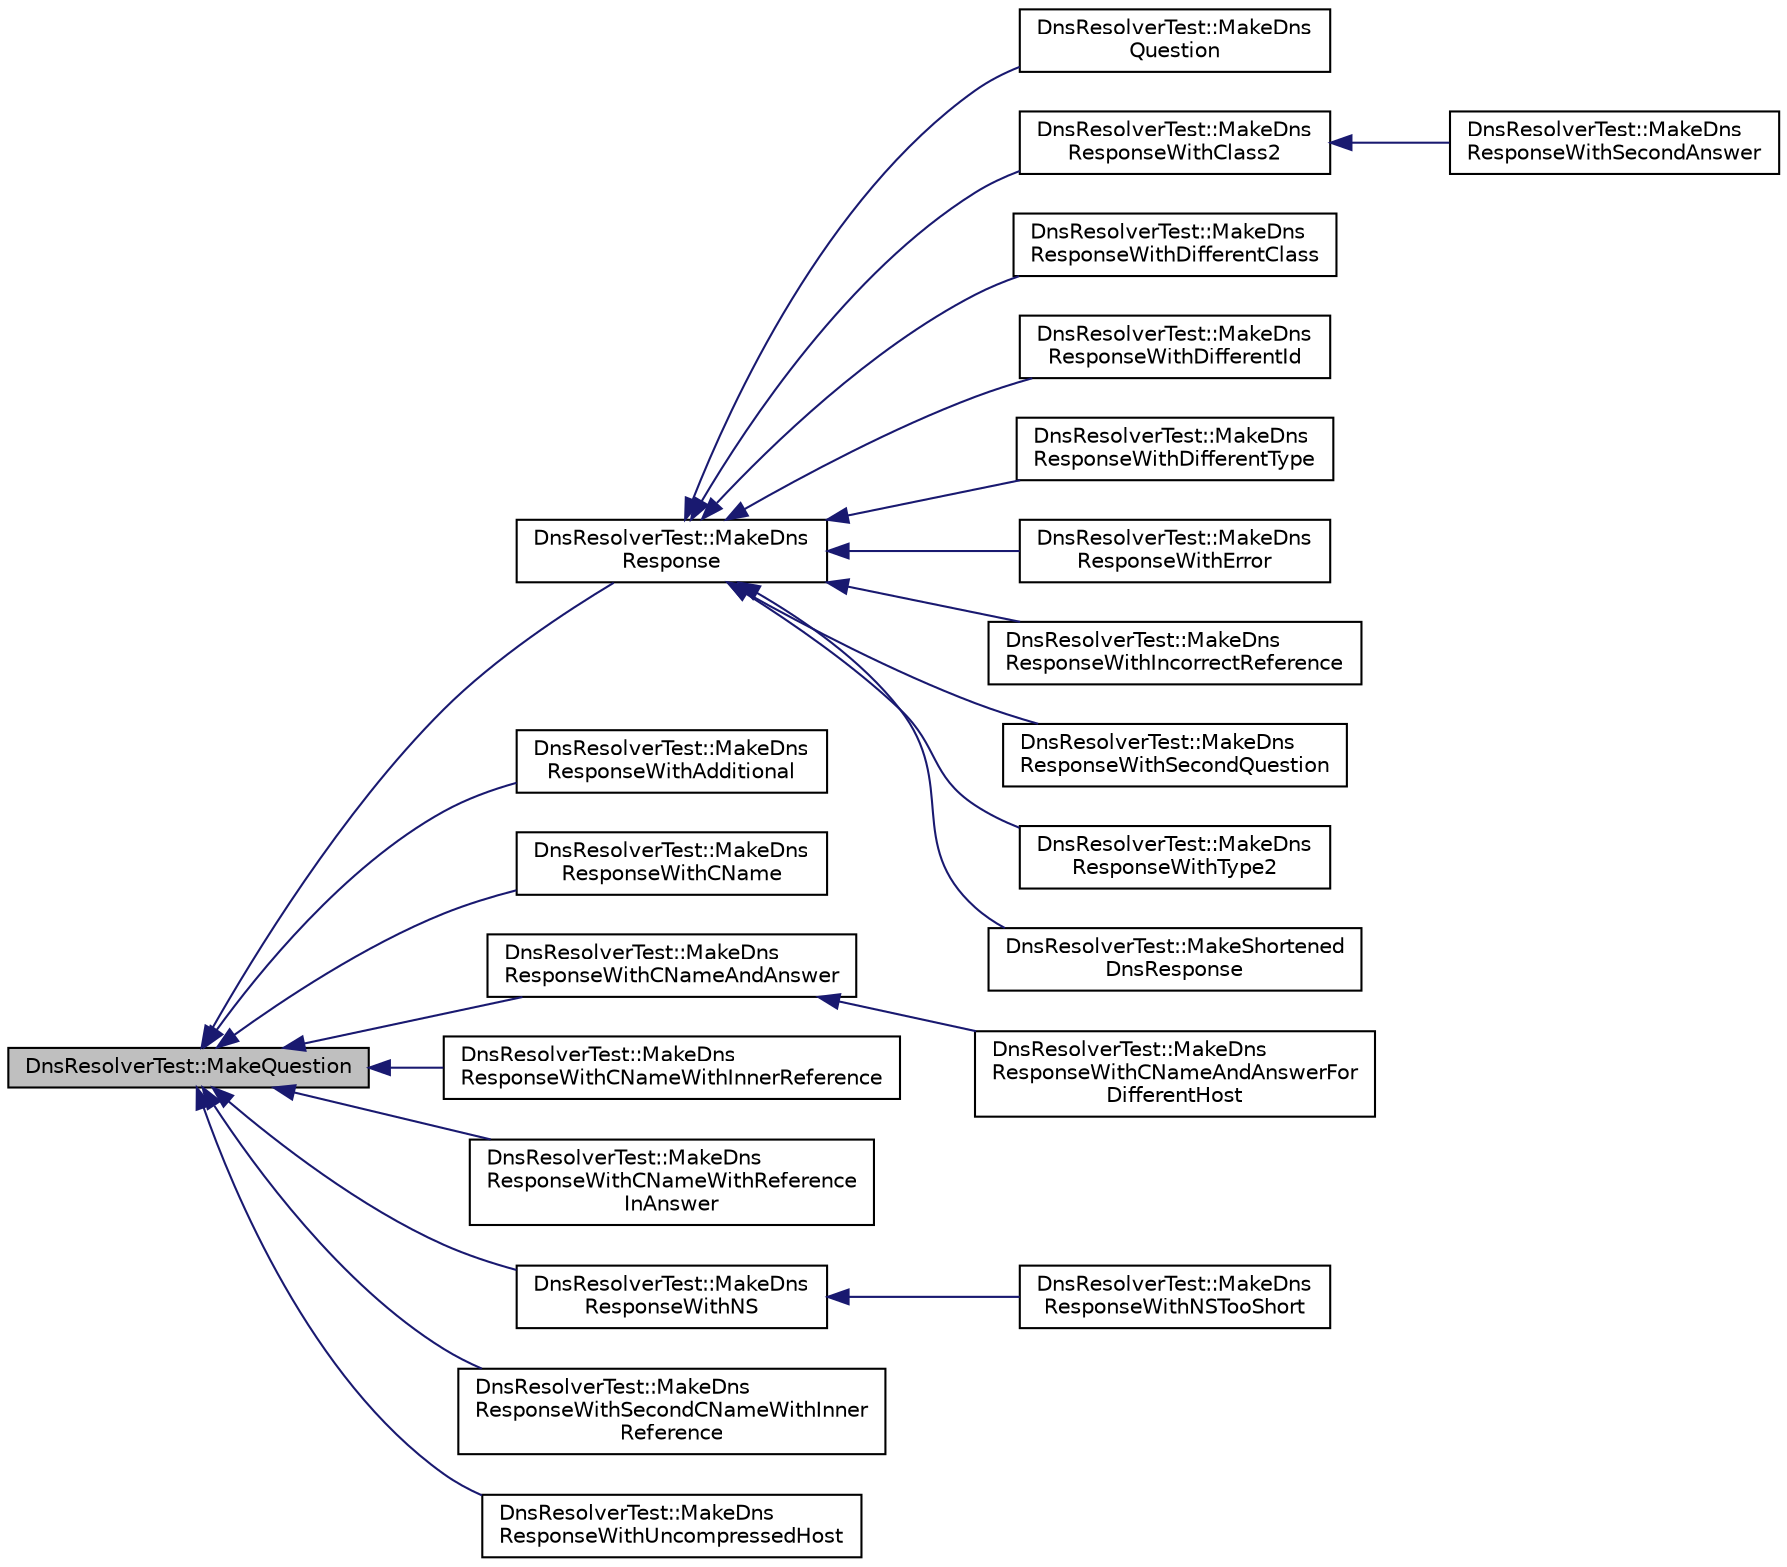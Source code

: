 digraph "DnsResolverTest::MakeQuestion"
{
 // INTERACTIVE_SVG=YES
  edge [fontname="Helvetica",fontsize="10",labelfontname="Helvetica",labelfontsize="10"];
  node [fontname="Helvetica",fontsize="10",shape=record];
  rankdir="LR";
  Node699 [label="DnsResolverTest::MakeQuestion",height=0.2,width=0.4,color="black", fillcolor="grey75", style="filled", fontcolor="black"];
  Node699 -> Node700 [dir="back",color="midnightblue",fontsize="10",style="solid",fontname="Helvetica"];
  Node700 [label="DnsResolverTest::MakeDns\lResponse",height=0.2,width=0.4,color="black", fillcolor="white", style="filled",URL="$dd/d31/class_dns_resolver_test.html#a3464206c73c71f573c83ed7d2f315590"];
  Node700 -> Node701 [dir="back",color="midnightblue",fontsize="10",style="solid",fontname="Helvetica"];
  Node701 [label="DnsResolverTest::MakeDns\lQuestion",height=0.2,width=0.4,color="black", fillcolor="white", style="filled",URL="$dd/d31/class_dns_resolver_test.html#a82a4da40710d02032a29f891c3cd9532"];
  Node700 -> Node702 [dir="back",color="midnightblue",fontsize="10",style="solid",fontname="Helvetica"];
  Node702 [label="DnsResolverTest::MakeDns\lResponseWithClass2",height=0.2,width=0.4,color="black", fillcolor="white", style="filled",URL="$dd/d31/class_dns_resolver_test.html#a41342b31a9b5616f8e92a6b4759610a8"];
  Node702 -> Node703 [dir="back",color="midnightblue",fontsize="10",style="solid",fontname="Helvetica"];
  Node703 [label="DnsResolverTest::MakeDns\lResponseWithSecondAnswer",height=0.2,width=0.4,color="black", fillcolor="white", style="filled",URL="$dd/d31/class_dns_resolver_test.html#a0f8722d76c373c21941fecc5b174b943"];
  Node700 -> Node704 [dir="back",color="midnightblue",fontsize="10",style="solid",fontname="Helvetica"];
  Node704 [label="DnsResolverTest::MakeDns\lResponseWithDifferentClass",height=0.2,width=0.4,color="black", fillcolor="white", style="filled",URL="$dd/d31/class_dns_resolver_test.html#a4412b75835c120494b9aa34d8ed103f5"];
  Node700 -> Node705 [dir="back",color="midnightblue",fontsize="10",style="solid",fontname="Helvetica"];
  Node705 [label="DnsResolverTest::MakeDns\lResponseWithDifferentId",height=0.2,width=0.4,color="black", fillcolor="white", style="filled",URL="$dd/d31/class_dns_resolver_test.html#aeb1e74975692c05294577081a99051ec"];
  Node700 -> Node706 [dir="back",color="midnightblue",fontsize="10",style="solid",fontname="Helvetica"];
  Node706 [label="DnsResolverTest::MakeDns\lResponseWithDifferentType",height=0.2,width=0.4,color="black", fillcolor="white", style="filled",URL="$dd/d31/class_dns_resolver_test.html#aa1ca9c2ce7975cc7c33cddeba1c51f9e"];
  Node700 -> Node707 [dir="back",color="midnightblue",fontsize="10",style="solid",fontname="Helvetica"];
  Node707 [label="DnsResolverTest::MakeDns\lResponseWithError",height=0.2,width=0.4,color="black", fillcolor="white", style="filled",URL="$dd/d31/class_dns_resolver_test.html#a5ccb2a3b2f2964bba4145c2ccb854504"];
  Node700 -> Node708 [dir="back",color="midnightblue",fontsize="10",style="solid",fontname="Helvetica"];
  Node708 [label="DnsResolverTest::MakeDns\lResponseWithIncorrectReference",height=0.2,width=0.4,color="black", fillcolor="white", style="filled",URL="$dd/d31/class_dns_resolver_test.html#a61dd084e2fdd76a3982566450fec526a"];
  Node700 -> Node709 [dir="back",color="midnightblue",fontsize="10",style="solid",fontname="Helvetica"];
  Node709 [label="DnsResolverTest::MakeDns\lResponseWithSecondQuestion",height=0.2,width=0.4,color="black", fillcolor="white", style="filled",URL="$dd/d31/class_dns_resolver_test.html#a691e68449513a3b5d87662af28de34d4"];
  Node700 -> Node710 [dir="back",color="midnightblue",fontsize="10",style="solid",fontname="Helvetica"];
  Node710 [label="DnsResolverTest::MakeDns\lResponseWithType2",height=0.2,width=0.4,color="black", fillcolor="white", style="filled",URL="$dd/d31/class_dns_resolver_test.html#ab8e71a9830e1f7c121f5ce21918ebee5"];
  Node700 -> Node711 [dir="back",color="midnightblue",fontsize="10",style="solid",fontname="Helvetica"];
  Node711 [label="DnsResolverTest::MakeShortened\lDnsResponse",height=0.2,width=0.4,color="black", fillcolor="white", style="filled",URL="$dd/d31/class_dns_resolver_test.html#a2317d5e8f296ba62f39fb3225a8057e8"];
  Node699 -> Node712 [dir="back",color="midnightblue",fontsize="10",style="solid",fontname="Helvetica"];
  Node712 [label="DnsResolverTest::MakeDns\lResponseWithAdditional",height=0.2,width=0.4,color="black", fillcolor="white", style="filled",URL="$dd/d31/class_dns_resolver_test.html#af8e3fb8492d5afe4ef04b32e9c942e9c"];
  Node699 -> Node713 [dir="back",color="midnightblue",fontsize="10",style="solid",fontname="Helvetica"];
  Node713 [label="DnsResolverTest::MakeDns\lResponseWithCName",height=0.2,width=0.4,color="black", fillcolor="white", style="filled",URL="$dd/d31/class_dns_resolver_test.html#ad188bc7997f2f6bfce932a3a4ad9d36c"];
  Node699 -> Node714 [dir="back",color="midnightblue",fontsize="10",style="solid",fontname="Helvetica"];
  Node714 [label="DnsResolverTest::MakeDns\lResponseWithCNameAndAnswer",height=0.2,width=0.4,color="black", fillcolor="white", style="filled",URL="$dd/d31/class_dns_resolver_test.html#ac7d6d6185bd0c30b8ffe81a69d6a6c32"];
  Node714 -> Node715 [dir="back",color="midnightblue",fontsize="10",style="solid",fontname="Helvetica"];
  Node715 [label="DnsResolverTest::MakeDns\lResponseWithCNameAndAnswerFor\lDifferentHost",height=0.2,width=0.4,color="black", fillcolor="white", style="filled",URL="$dd/d31/class_dns_resolver_test.html#a83399f4e5aee2baac47b0933b3873257"];
  Node699 -> Node716 [dir="back",color="midnightblue",fontsize="10",style="solid",fontname="Helvetica"];
  Node716 [label="DnsResolverTest::MakeDns\lResponseWithCNameWithInnerReference",height=0.2,width=0.4,color="black", fillcolor="white", style="filled",URL="$dd/d31/class_dns_resolver_test.html#aee5271b765746f6bd1882a5ec1cc9df6"];
  Node699 -> Node717 [dir="back",color="midnightblue",fontsize="10",style="solid",fontname="Helvetica"];
  Node717 [label="DnsResolverTest::MakeDns\lResponseWithCNameWithReference\lInAnswer",height=0.2,width=0.4,color="black", fillcolor="white", style="filled",URL="$dd/d31/class_dns_resolver_test.html#aa4cd5ebb23285b93c83dfd90d1e23253"];
  Node699 -> Node718 [dir="back",color="midnightblue",fontsize="10",style="solid",fontname="Helvetica"];
  Node718 [label="DnsResolverTest::MakeDns\lResponseWithNS",height=0.2,width=0.4,color="black", fillcolor="white", style="filled",URL="$dd/d31/class_dns_resolver_test.html#a3dac554da860c5098f25a027143eeb46"];
  Node718 -> Node719 [dir="back",color="midnightblue",fontsize="10",style="solid",fontname="Helvetica"];
  Node719 [label="DnsResolverTest::MakeDns\lResponseWithNSTooShort",height=0.2,width=0.4,color="black", fillcolor="white", style="filled",URL="$dd/d31/class_dns_resolver_test.html#a6d9d6b0ce30f898a271ebd87c4723909"];
  Node699 -> Node720 [dir="back",color="midnightblue",fontsize="10",style="solid",fontname="Helvetica"];
  Node720 [label="DnsResolverTest::MakeDns\lResponseWithSecondCNameWithInner\lReference",height=0.2,width=0.4,color="black", fillcolor="white", style="filled",URL="$dd/d31/class_dns_resolver_test.html#a1b4a21646bf9fbe8a4aeea9541d2ca72"];
  Node699 -> Node721 [dir="back",color="midnightblue",fontsize="10",style="solid",fontname="Helvetica"];
  Node721 [label="DnsResolverTest::MakeDns\lResponseWithUncompressedHost",height=0.2,width=0.4,color="black", fillcolor="white", style="filled",URL="$dd/d31/class_dns_resolver_test.html#a0d44a80037cf4da5cd0be47f453d2230"];
}
